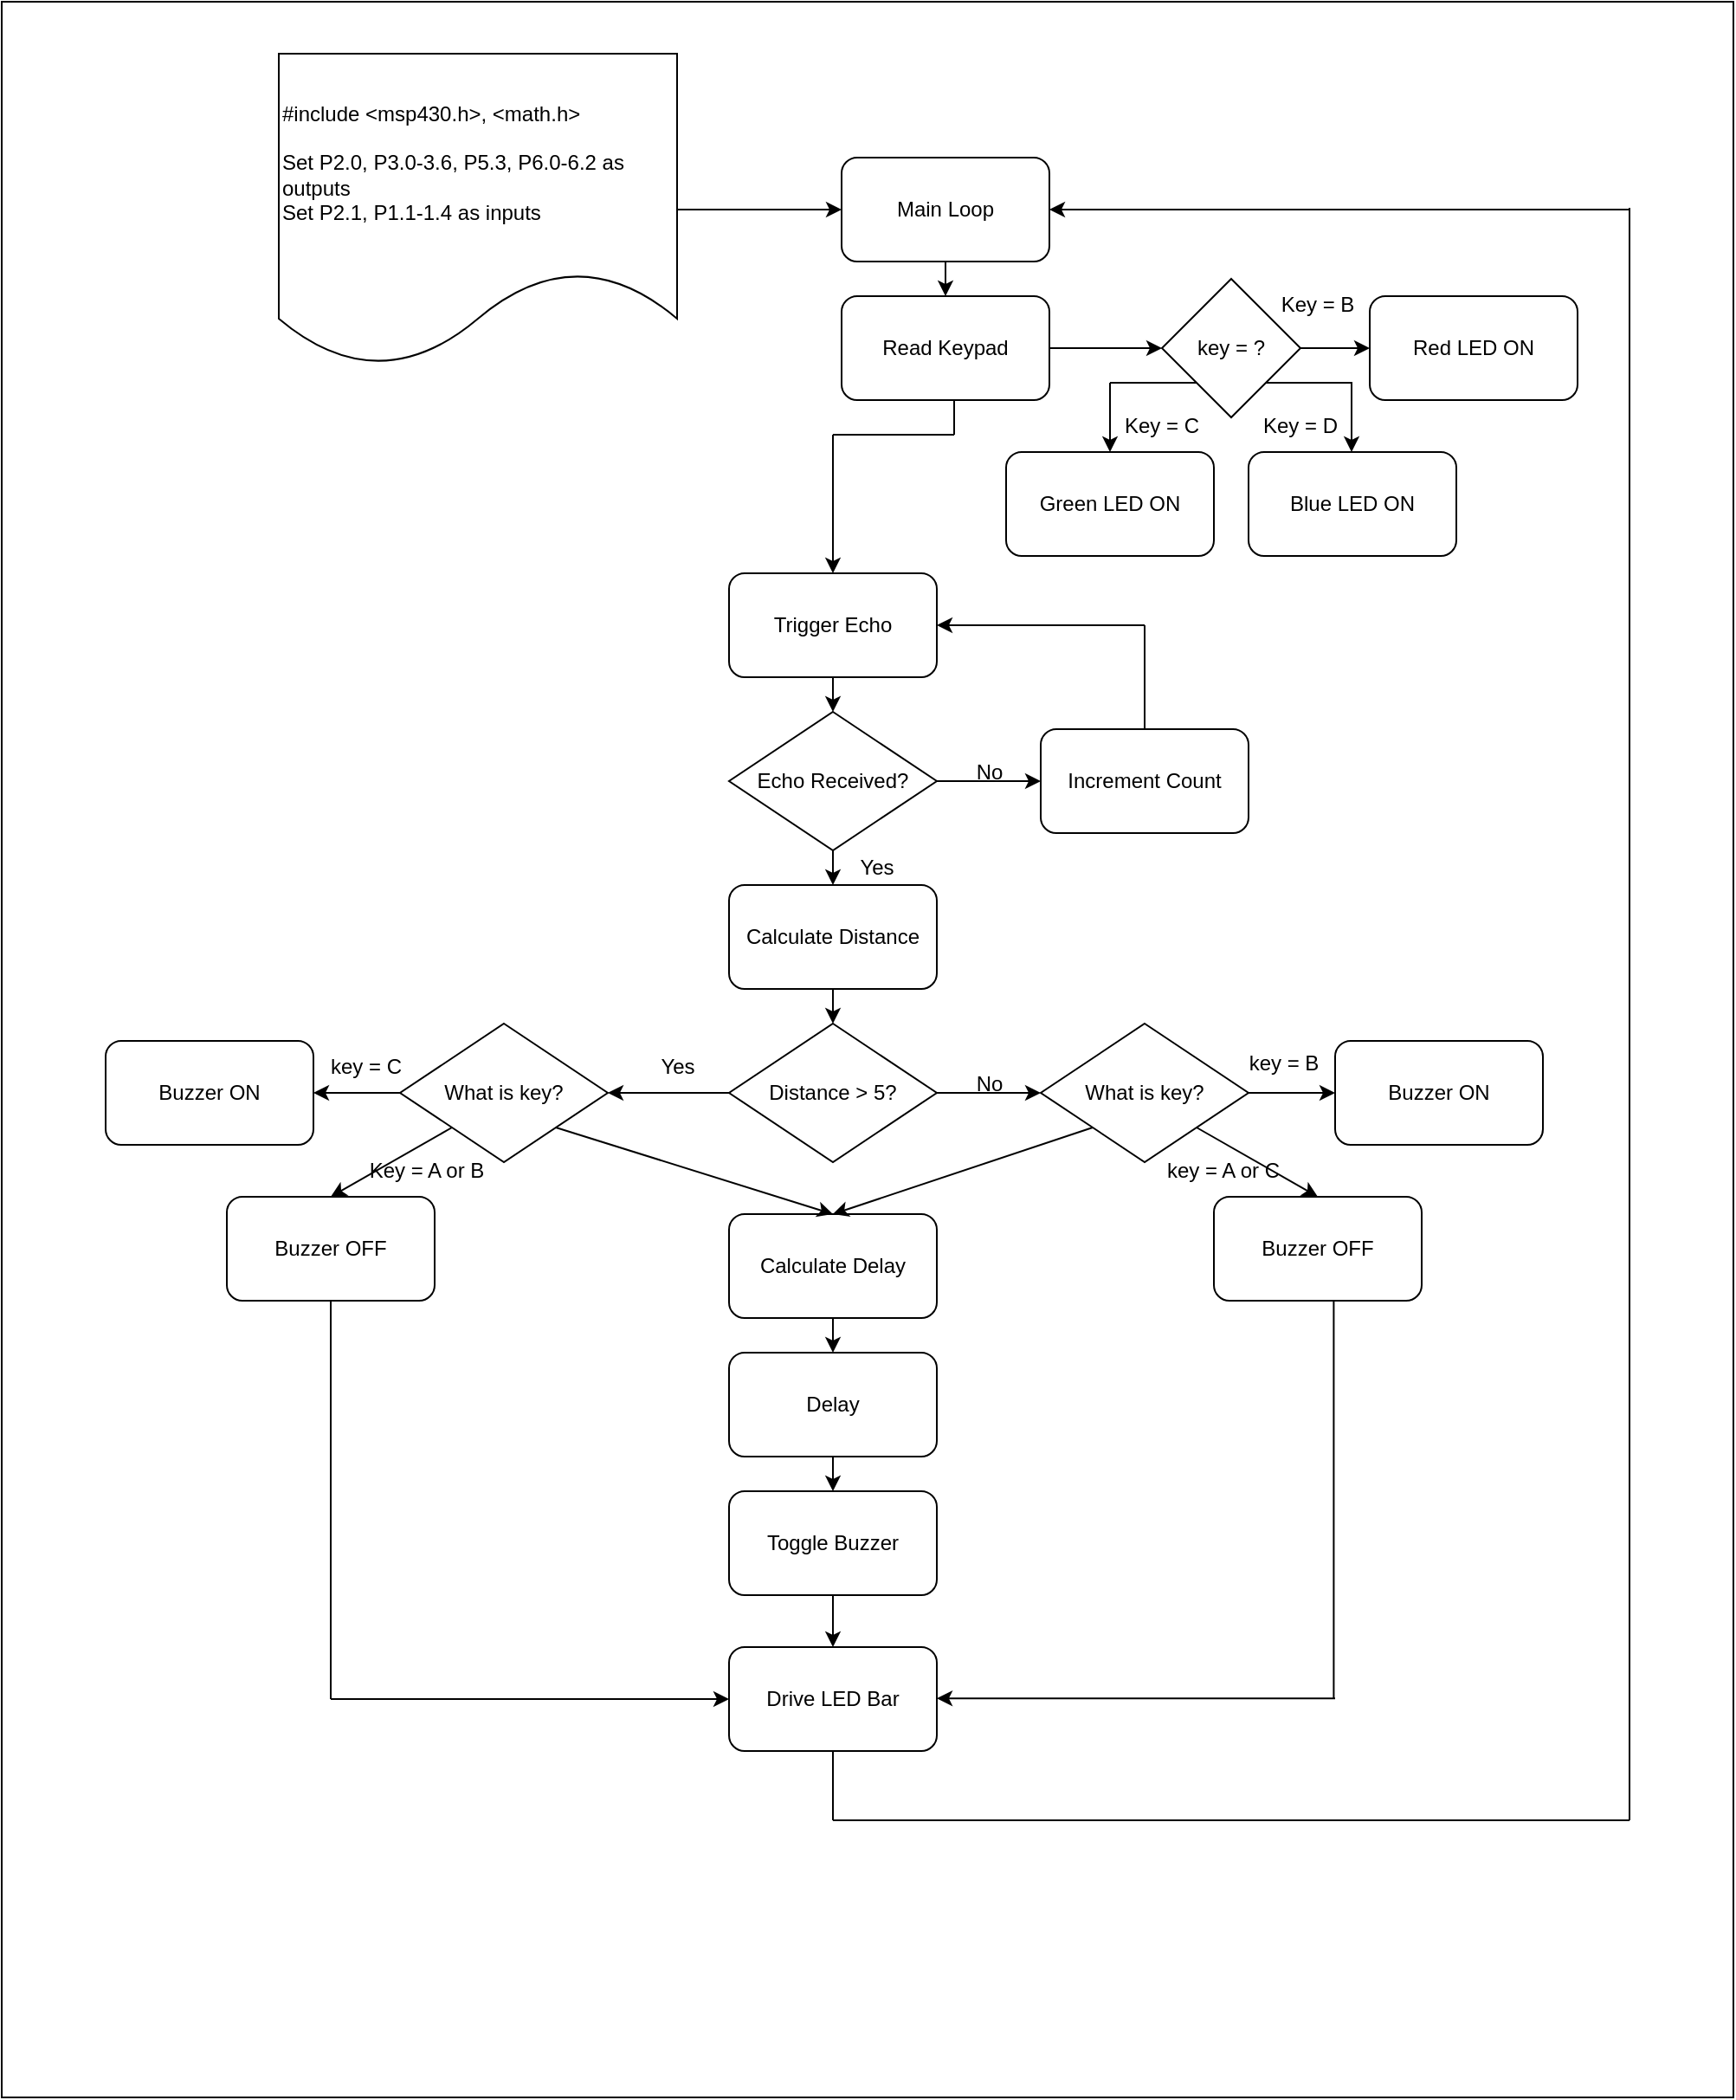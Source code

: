 <mxfile version="26.0.9">
  <diagram name="Page-1" id="qoiOIPHy6ti_OVRE3UIZ">
    <mxGraphModel dx="2401" dy="1062" grid="1" gridSize="10" guides="1" tooltips="1" connect="1" arrows="1" fold="1" page="1" pageScale="1" pageWidth="850" pageHeight="1100" math="0" shadow="0">
      <root>
        <mxCell id="0" />
        <mxCell id="1" parent="0" />
        <mxCell id="RPcu0X67-Fc-buNzQXgX-81" value="" style="rounded=0;whiteSpace=wrap;html=1;movable=0;resizable=0;rotatable=0;deletable=0;editable=0;locked=1;connectable=0;" vertex="1" parent="1">
          <mxGeometry x="-60" y="50" width="1000" height="1210" as="geometry" />
        </mxCell>
        <mxCell id="RPcu0X67-Fc-buNzQXgX-3" style="edgeStyle=orthogonalEdgeStyle;rounded=0;orthogonalLoop=1;jettySize=auto;html=1;entryX=0;entryY=0.5;entryDx=0;entryDy=0;" edge="1" parent="1" source="RPcu0X67-Fc-buNzQXgX-1" target="RPcu0X67-Fc-buNzQXgX-2">
          <mxGeometry relative="1" as="geometry" />
        </mxCell>
        <mxCell id="RPcu0X67-Fc-buNzQXgX-1" value="&lt;div&gt;#include &amp;lt;msp430.h&amp;gt;, &amp;lt;math.h&amp;gt;&lt;/div&gt;&lt;div&gt;&lt;br&gt;&lt;/div&gt;Set P2.0, P3.0-3.6, P5.3, P6.0-6.2 as outputs&lt;div&gt;Set P2.1, P1.1-1.4 as inputs&lt;/div&gt;" style="shape=document;whiteSpace=wrap;html=1;boundedLbl=1;align=left;" vertex="1" parent="1">
          <mxGeometry x="100" y="80" width="230" height="180" as="geometry" />
        </mxCell>
        <mxCell id="RPcu0X67-Fc-buNzQXgX-9" style="edgeStyle=orthogonalEdgeStyle;rounded=0;orthogonalLoop=1;jettySize=auto;html=1;exitX=0.5;exitY=1;exitDx=0;exitDy=0;entryX=0.5;entryY=0;entryDx=0;entryDy=0;" edge="1" parent="1" source="RPcu0X67-Fc-buNzQXgX-2" target="RPcu0X67-Fc-buNzQXgX-4">
          <mxGeometry relative="1" as="geometry" />
        </mxCell>
        <mxCell id="RPcu0X67-Fc-buNzQXgX-2" value="Main Loop" style="rounded=1;whiteSpace=wrap;html=1;" vertex="1" parent="1">
          <mxGeometry x="425" y="140" width="120" height="60" as="geometry" />
        </mxCell>
        <mxCell id="RPcu0X67-Fc-buNzQXgX-8" style="edgeStyle=orthogonalEdgeStyle;rounded=0;orthogonalLoop=1;jettySize=auto;html=1;entryX=0;entryY=0.5;entryDx=0;entryDy=0;" edge="1" parent="1" source="RPcu0X67-Fc-buNzQXgX-4" target="RPcu0X67-Fc-buNzQXgX-6">
          <mxGeometry relative="1" as="geometry" />
        </mxCell>
        <mxCell id="RPcu0X67-Fc-buNzQXgX-4" value="Read Keypad" style="rounded=1;whiteSpace=wrap;html=1;" vertex="1" parent="1">
          <mxGeometry x="425" y="220" width="120" height="60" as="geometry" />
        </mxCell>
        <mxCell id="RPcu0X67-Fc-buNzQXgX-35" style="edgeStyle=orthogonalEdgeStyle;rounded=0;orthogonalLoop=1;jettySize=auto;html=1;exitX=0.5;exitY=1;exitDx=0;exitDy=0;entryX=0.5;entryY=0;entryDx=0;entryDy=0;" edge="1" parent="1" source="RPcu0X67-Fc-buNzQXgX-5" target="RPcu0X67-Fc-buNzQXgX-30">
          <mxGeometry relative="1" as="geometry" />
        </mxCell>
        <mxCell id="RPcu0X67-Fc-buNzQXgX-5" value="Trigger Echo" style="rounded=1;whiteSpace=wrap;html=1;" vertex="1" parent="1">
          <mxGeometry x="360" y="380" width="120" height="60" as="geometry" />
        </mxCell>
        <mxCell id="RPcu0X67-Fc-buNzQXgX-19" style="edgeStyle=orthogonalEdgeStyle;rounded=0;orthogonalLoop=1;jettySize=auto;html=1;exitX=1;exitY=0.5;exitDx=0;exitDy=0;entryX=0;entryY=0.5;entryDx=0;entryDy=0;" edge="1" parent="1" source="RPcu0X67-Fc-buNzQXgX-6" target="RPcu0X67-Fc-buNzQXgX-10">
          <mxGeometry relative="1" as="geometry" />
        </mxCell>
        <mxCell id="RPcu0X67-Fc-buNzQXgX-6" value="key = ?" style="rhombus;whiteSpace=wrap;html=1;" vertex="1" parent="1">
          <mxGeometry x="610" y="210" width="80" height="80" as="geometry" />
        </mxCell>
        <mxCell id="RPcu0X67-Fc-buNzQXgX-10" value="Red LED ON" style="rounded=1;whiteSpace=wrap;html=1;" vertex="1" parent="1">
          <mxGeometry x="730" y="220" width="120" height="60" as="geometry" />
        </mxCell>
        <mxCell id="RPcu0X67-Fc-buNzQXgX-11" value="Blue LED ON" style="rounded=1;whiteSpace=wrap;html=1;" vertex="1" parent="1">
          <mxGeometry x="660" y="310" width="120" height="60" as="geometry" />
        </mxCell>
        <mxCell id="RPcu0X67-Fc-buNzQXgX-12" value="Green LED ON" style="rounded=1;whiteSpace=wrap;html=1;" vertex="1" parent="1">
          <mxGeometry x="520" y="310" width="120" height="60" as="geometry" />
        </mxCell>
        <mxCell id="RPcu0X67-Fc-buNzQXgX-15" value="" style="endArrow=none;html=1;rounded=0;" edge="1" parent="1">
          <mxGeometry width="50" height="50" relative="1" as="geometry">
            <mxPoint x="580" y="270" as="sourcePoint" />
            <mxPoint x="630" y="270" as="targetPoint" />
          </mxGeometry>
        </mxCell>
        <mxCell id="RPcu0X67-Fc-buNzQXgX-16" value="" style="endArrow=classic;html=1;rounded=0;entryX=0.5;entryY=0;entryDx=0;entryDy=0;" edge="1" parent="1" target="RPcu0X67-Fc-buNzQXgX-12">
          <mxGeometry width="50" height="50" relative="1" as="geometry">
            <mxPoint x="580" y="270" as="sourcePoint" />
            <mxPoint x="630" y="220" as="targetPoint" />
          </mxGeometry>
        </mxCell>
        <mxCell id="RPcu0X67-Fc-buNzQXgX-17" value="" style="endArrow=none;html=1;rounded=0;" edge="1" parent="1">
          <mxGeometry width="50" height="50" relative="1" as="geometry">
            <mxPoint x="670" y="270" as="sourcePoint" />
            <mxPoint x="720" y="270" as="targetPoint" />
          </mxGeometry>
        </mxCell>
        <mxCell id="RPcu0X67-Fc-buNzQXgX-18" value="" style="endArrow=classic;html=1;rounded=0;entryX=0.5;entryY=0;entryDx=0;entryDy=0;" edge="1" parent="1">
          <mxGeometry width="50" height="50" relative="1" as="geometry">
            <mxPoint x="719.5" y="270" as="sourcePoint" />
            <mxPoint x="719.5" y="310" as="targetPoint" />
          </mxGeometry>
        </mxCell>
        <mxCell id="RPcu0X67-Fc-buNzQXgX-22" value="Key = B" style="text;html=1;align=center;verticalAlign=middle;whiteSpace=wrap;rounded=0;" vertex="1" parent="1">
          <mxGeometry x="670" y="210" width="60" height="30" as="geometry" />
        </mxCell>
        <mxCell id="RPcu0X67-Fc-buNzQXgX-23" value="Key = C" style="text;html=1;align=center;verticalAlign=middle;whiteSpace=wrap;rounded=0;" vertex="1" parent="1">
          <mxGeometry x="580" y="280" width="60" height="30" as="geometry" />
        </mxCell>
        <mxCell id="RPcu0X67-Fc-buNzQXgX-24" value="Key = D" style="text;html=1;align=center;verticalAlign=middle;whiteSpace=wrap;rounded=0;" vertex="1" parent="1">
          <mxGeometry x="660" y="280" width="60" height="30" as="geometry" />
        </mxCell>
        <mxCell id="RPcu0X67-Fc-buNzQXgX-26" value="" style="endArrow=none;html=1;rounded=0;" edge="1" parent="1">
          <mxGeometry width="50" height="50" relative="1" as="geometry">
            <mxPoint x="490" y="300" as="sourcePoint" />
            <mxPoint x="490" y="280" as="targetPoint" />
          </mxGeometry>
        </mxCell>
        <mxCell id="RPcu0X67-Fc-buNzQXgX-27" value="" style="endArrow=none;html=1;rounded=0;" edge="1" parent="1">
          <mxGeometry width="50" height="50" relative="1" as="geometry">
            <mxPoint x="420" y="300" as="sourcePoint" />
            <mxPoint x="490" y="300" as="targetPoint" />
          </mxGeometry>
        </mxCell>
        <mxCell id="RPcu0X67-Fc-buNzQXgX-29" value="" style="endArrow=classic;html=1;rounded=0;entryX=0.5;entryY=0;entryDx=0;entryDy=0;" edge="1" parent="1" target="RPcu0X67-Fc-buNzQXgX-5">
          <mxGeometry width="50" height="50" relative="1" as="geometry">
            <mxPoint x="420" y="300" as="sourcePoint" />
            <mxPoint x="380" y="320" as="targetPoint" />
          </mxGeometry>
        </mxCell>
        <mxCell id="RPcu0X67-Fc-buNzQXgX-32" style="edgeStyle=orthogonalEdgeStyle;rounded=0;orthogonalLoop=1;jettySize=auto;html=1;exitX=1;exitY=0.5;exitDx=0;exitDy=0;entryX=0;entryY=0.5;entryDx=0;entryDy=0;" edge="1" parent="1" source="RPcu0X67-Fc-buNzQXgX-30" target="RPcu0X67-Fc-buNzQXgX-31">
          <mxGeometry relative="1" as="geometry" />
        </mxCell>
        <mxCell id="RPcu0X67-Fc-buNzQXgX-38" style="edgeStyle=orthogonalEdgeStyle;rounded=0;orthogonalLoop=1;jettySize=auto;html=1;exitX=0.5;exitY=1;exitDx=0;exitDy=0;entryX=0.5;entryY=0;entryDx=0;entryDy=0;" edge="1" parent="1" source="RPcu0X67-Fc-buNzQXgX-30" target="RPcu0X67-Fc-buNzQXgX-37">
          <mxGeometry relative="1" as="geometry" />
        </mxCell>
        <mxCell id="RPcu0X67-Fc-buNzQXgX-30" value="Echo Received?" style="rhombus;whiteSpace=wrap;html=1;" vertex="1" parent="1">
          <mxGeometry x="360" y="460" width="120" height="80" as="geometry" />
        </mxCell>
        <mxCell id="RPcu0X67-Fc-buNzQXgX-31" value="Increment Count" style="rounded=1;whiteSpace=wrap;html=1;" vertex="1" parent="1">
          <mxGeometry x="540" y="470" width="120" height="60" as="geometry" />
        </mxCell>
        <mxCell id="RPcu0X67-Fc-buNzQXgX-33" value="" style="endArrow=none;html=1;rounded=0;" edge="1" parent="1">
          <mxGeometry width="50" height="50" relative="1" as="geometry">
            <mxPoint x="600" y="470" as="sourcePoint" />
            <mxPoint x="600" y="410" as="targetPoint" />
          </mxGeometry>
        </mxCell>
        <mxCell id="RPcu0X67-Fc-buNzQXgX-34" value="" style="endArrow=classic;html=1;rounded=0;entryX=1;entryY=0.5;entryDx=0;entryDy=0;" edge="1" parent="1" target="RPcu0X67-Fc-buNzQXgX-5">
          <mxGeometry width="50" height="50" relative="1" as="geometry">
            <mxPoint x="600" y="410" as="sourcePoint" />
            <mxPoint x="650" y="360" as="targetPoint" />
          </mxGeometry>
        </mxCell>
        <mxCell id="RPcu0X67-Fc-buNzQXgX-36" value="No" style="text;html=1;align=center;verticalAlign=middle;resizable=0;points=[];autosize=1;strokeColor=none;fillColor=none;" vertex="1" parent="1">
          <mxGeometry x="490" y="480" width="40" height="30" as="geometry" />
        </mxCell>
        <mxCell id="RPcu0X67-Fc-buNzQXgX-41" style="edgeStyle=orthogonalEdgeStyle;rounded=0;orthogonalLoop=1;jettySize=auto;html=1;exitX=0.5;exitY=1;exitDx=0;exitDy=0;entryX=0.5;entryY=0;entryDx=0;entryDy=0;" edge="1" parent="1" source="RPcu0X67-Fc-buNzQXgX-37" target="RPcu0X67-Fc-buNzQXgX-40">
          <mxGeometry relative="1" as="geometry" />
        </mxCell>
        <mxCell id="RPcu0X67-Fc-buNzQXgX-37" value="Calculate Distance" style="rounded=1;whiteSpace=wrap;html=1;" vertex="1" parent="1">
          <mxGeometry x="360" y="560" width="120" height="60" as="geometry" />
        </mxCell>
        <mxCell id="RPcu0X67-Fc-buNzQXgX-39" value="Yes" style="text;html=1;align=center;verticalAlign=middle;resizable=0;points=[];autosize=1;strokeColor=none;fillColor=none;" vertex="1" parent="1">
          <mxGeometry x="425" y="535" width="40" height="30" as="geometry" />
        </mxCell>
        <mxCell id="RPcu0X67-Fc-buNzQXgX-44" style="edgeStyle=orthogonalEdgeStyle;rounded=0;orthogonalLoop=1;jettySize=auto;html=1;exitX=0;exitY=0.5;exitDx=0;exitDy=0;entryX=1;entryY=0.5;entryDx=0;entryDy=0;" edge="1" parent="1" source="RPcu0X67-Fc-buNzQXgX-40" target="RPcu0X67-Fc-buNzQXgX-42">
          <mxGeometry relative="1" as="geometry" />
        </mxCell>
        <mxCell id="RPcu0X67-Fc-buNzQXgX-45" style="edgeStyle=orthogonalEdgeStyle;rounded=0;orthogonalLoop=1;jettySize=auto;html=1;exitX=1;exitY=0.5;exitDx=0;exitDy=0;entryX=0;entryY=0.5;entryDx=0;entryDy=0;" edge="1" parent="1" source="RPcu0X67-Fc-buNzQXgX-40" target="RPcu0X67-Fc-buNzQXgX-43">
          <mxGeometry relative="1" as="geometry" />
        </mxCell>
        <mxCell id="RPcu0X67-Fc-buNzQXgX-40" value="Distance &amp;gt; 5?" style="rhombus;whiteSpace=wrap;html=1;" vertex="1" parent="1">
          <mxGeometry x="360" y="640" width="120" height="80" as="geometry" />
        </mxCell>
        <mxCell id="RPcu0X67-Fc-buNzQXgX-50" style="edgeStyle=orthogonalEdgeStyle;rounded=0;orthogonalLoop=1;jettySize=auto;html=1;exitX=0;exitY=0.5;exitDx=0;exitDy=0;entryX=1;entryY=0.5;entryDx=0;entryDy=0;" edge="1" parent="1" source="RPcu0X67-Fc-buNzQXgX-42" target="RPcu0X67-Fc-buNzQXgX-48">
          <mxGeometry relative="1" as="geometry" />
        </mxCell>
        <mxCell id="RPcu0X67-Fc-buNzQXgX-42" value="What is key?" style="rhombus;whiteSpace=wrap;html=1;" vertex="1" parent="1">
          <mxGeometry x="170" y="640" width="120" height="80" as="geometry" />
        </mxCell>
        <mxCell id="RPcu0X67-Fc-buNzQXgX-51" style="edgeStyle=orthogonalEdgeStyle;rounded=0;orthogonalLoop=1;jettySize=auto;html=1;exitX=1;exitY=0.5;exitDx=0;exitDy=0;entryX=0;entryY=0.5;entryDx=0;entryDy=0;" edge="1" parent="1" source="RPcu0X67-Fc-buNzQXgX-43" target="RPcu0X67-Fc-buNzQXgX-49">
          <mxGeometry relative="1" as="geometry" />
        </mxCell>
        <mxCell id="RPcu0X67-Fc-buNzQXgX-43" value="What is key?" style="rhombus;whiteSpace=wrap;html=1;" vertex="1" parent="1">
          <mxGeometry x="540" y="640" width="120" height="80" as="geometry" />
        </mxCell>
        <mxCell id="RPcu0X67-Fc-buNzQXgX-46" value="Yes" style="text;html=1;align=center;verticalAlign=middle;resizable=0;points=[];autosize=1;strokeColor=none;fillColor=none;" vertex="1" parent="1">
          <mxGeometry x="310" y="650" width="40" height="30" as="geometry" />
        </mxCell>
        <mxCell id="RPcu0X67-Fc-buNzQXgX-47" value="No" style="text;html=1;align=center;verticalAlign=middle;resizable=0;points=[];autosize=1;strokeColor=none;fillColor=none;" vertex="1" parent="1">
          <mxGeometry x="490" y="660" width="40" height="30" as="geometry" />
        </mxCell>
        <mxCell id="RPcu0X67-Fc-buNzQXgX-48" value="Buzzer ON" style="rounded=1;whiteSpace=wrap;html=1;" vertex="1" parent="1">
          <mxGeometry y="650" width="120" height="60" as="geometry" />
        </mxCell>
        <mxCell id="RPcu0X67-Fc-buNzQXgX-49" value="Buzzer ON" style="rounded=1;whiteSpace=wrap;html=1;" vertex="1" parent="1">
          <mxGeometry x="710" y="650" width="120" height="60" as="geometry" />
        </mxCell>
        <mxCell id="RPcu0X67-Fc-buNzQXgX-52" value="Buzzer OFF" style="rounded=1;whiteSpace=wrap;html=1;" vertex="1" parent="1">
          <mxGeometry x="70" y="740" width="120" height="60" as="geometry" />
        </mxCell>
        <mxCell id="RPcu0X67-Fc-buNzQXgX-53" value="Buzzer OFF" style="rounded=1;whiteSpace=wrap;html=1;" vertex="1" parent="1">
          <mxGeometry x="640" y="740" width="120" height="60" as="geometry" />
        </mxCell>
        <mxCell id="RPcu0X67-Fc-buNzQXgX-54" value="key = B" style="text;html=1;align=center;verticalAlign=middle;resizable=0;points=[];autosize=1;strokeColor=none;fillColor=none;" vertex="1" parent="1">
          <mxGeometry x="650" y="648" width="60" height="30" as="geometry" />
        </mxCell>
        <mxCell id="RPcu0X67-Fc-buNzQXgX-55" value="key = C" style="text;html=1;align=center;verticalAlign=middle;resizable=0;points=[];autosize=1;strokeColor=none;fillColor=none;" vertex="1" parent="1">
          <mxGeometry x="120" y="650" width="60" height="30" as="geometry" />
        </mxCell>
        <mxCell id="RPcu0X67-Fc-buNzQXgX-56" value="Key = A or B" style="text;html=1;align=center;verticalAlign=middle;resizable=0;points=[];autosize=1;strokeColor=none;fillColor=none;" vertex="1" parent="1">
          <mxGeometry x="140" y="710" width="90" height="30" as="geometry" />
        </mxCell>
        <mxCell id="RPcu0X67-Fc-buNzQXgX-59" value="" style="endArrow=classic;html=1;rounded=0;exitX=1;exitY=1;exitDx=0;exitDy=0;entryX=0.5;entryY=0;entryDx=0;entryDy=0;" edge="1" parent="1" source="RPcu0X67-Fc-buNzQXgX-43" target="RPcu0X67-Fc-buNzQXgX-53">
          <mxGeometry width="50" height="50" relative="1" as="geometry">
            <mxPoint x="600" y="790" as="sourcePoint" />
            <mxPoint x="650" y="740" as="targetPoint" />
          </mxGeometry>
        </mxCell>
        <mxCell id="RPcu0X67-Fc-buNzQXgX-60" value="" style="endArrow=classic;html=1;rounded=0;exitX=0;exitY=1;exitDx=0;exitDy=0;entryX=0.5;entryY=0;entryDx=0;entryDy=0;" edge="1" parent="1" source="RPcu0X67-Fc-buNzQXgX-42" target="RPcu0X67-Fc-buNzQXgX-52">
          <mxGeometry width="50" height="50" relative="1" as="geometry">
            <mxPoint x="260" y="780" as="sourcePoint" />
            <mxPoint x="310" y="730" as="targetPoint" />
          </mxGeometry>
        </mxCell>
        <mxCell id="RPcu0X67-Fc-buNzQXgX-61" value="key = A or C" style="text;html=1;align=center;verticalAlign=middle;resizable=0;points=[];autosize=1;strokeColor=none;fillColor=none;" vertex="1" parent="1">
          <mxGeometry x="600" y="710" width="90" height="30" as="geometry" />
        </mxCell>
        <mxCell id="RPcu0X67-Fc-buNzQXgX-68" style="edgeStyle=orthogonalEdgeStyle;rounded=0;orthogonalLoop=1;jettySize=auto;html=1;exitX=0.5;exitY=1;exitDx=0;exitDy=0;entryX=0.5;entryY=0;entryDx=0;entryDy=0;" edge="1" parent="1" source="RPcu0X67-Fc-buNzQXgX-63" target="RPcu0X67-Fc-buNzQXgX-66">
          <mxGeometry relative="1" as="geometry" />
        </mxCell>
        <mxCell id="RPcu0X67-Fc-buNzQXgX-63" value="Calculate Delay" style="rounded=1;whiteSpace=wrap;html=1;" vertex="1" parent="1">
          <mxGeometry x="360" y="750" width="120" height="60" as="geometry" />
        </mxCell>
        <mxCell id="RPcu0X67-Fc-buNzQXgX-64" value="" style="endArrow=classic;html=1;rounded=0;exitX=1;exitY=1;exitDx=0;exitDy=0;entryX=0.5;entryY=0;entryDx=0;entryDy=0;" edge="1" parent="1" source="RPcu0X67-Fc-buNzQXgX-42" target="RPcu0X67-Fc-buNzQXgX-63">
          <mxGeometry width="50" height="50" relative="1" as="geometry">
            <mxPoint x="280" y="770" as="sourcePoint" />
            <mxPoint x="330" y="720" as="targetPoint" />
          </mxGeometry>
        </mxCell>
        <mxCell id="RPcu0X67-Fc-buNzQXgX-65" value="" style="endArrow=classic;html=1;rounded=0;exitX=0;exitY=1;exitDx=0;exitDy=0;entryX=0.5;entryY=0;entryDx=0;entryDy=0;" edge="1" parent="1" source="RPcu0X67-Fc-buNzQXgX-43" target="RPcu0X67-Fc-buNzQXgX-63">
          <mxGeometry width="50" height="50" relative="1" as="geometry">
            <mxPoint x="510" y="870" as="sourcePoint" />
            <mxPoint x="560" y="820" as="targetPoint" />
          </mxGeometry>
        </mxCell>
        <mxCell id="RPcu0X67-Fc-buNzQXgX-69" style="edgeStyle=orthogonalEdgeStyle;rounded=0;orthogonalLoop=1;jettySize=auto;html=1;exitX=0.5;exitY=1;exitDx=0;exitDy=0;entryX=0.5;entryY=0;entryDx=0;entryDy=0;" edge="1" parent="1" source="RPcu0X67-Fc-buNzQXgX-66" target="RPcu0X67-Fc-buNzQXgX-67">
          <mxGeometry relative="1" as="geometry" />
        </mxCell>
        <mxCell id="RPcu0X67-Fc-buNzQXgX-66" value="Delay" style="rounded=1;whiteSpace=wrap;html=1;" vertex="1" parent="1">
          <mxGeometry x="360" y="830" width="120" height="60" as="geometry" />
        </mxCell>
        <mxCell id="RPcu0X67-Fc-buNzQXgX-73" style="edgeStyle=orthogonalEdgeStyle;rounded=0;orthogonalLoop=1;jettySize=auto;html=1;exitX=0.5;exitY=1;exitDx=0;exitDy=0;entryX=0.5;entryY=0;entryDx=0;entryDy=0;" edge="1" parent="1" source="RPcu0X67-Fc-buNzQXgX-67" target="RPcu0X67-Fc-buNzQXgX-72">
          <mxGeometry relative="1" as="geometry" />
        </mxCell>
        <mxCell id="RPcu0X67-Fc-buNzQXgX-67" value="Toggle Buzzer" style="rounded=1;whiteSpace=wrap;html=1;" vertex="1" parent="1">
          <mxGeometry x="360" y="910" width="120" height="60" as="geometry" />
        </mxCell>
        <mxCell id="RPcu0X67-Fc-buNzQXgX-70" value="" style="endArrow=none;html=1;rounded=0;" edge="1" parent="1">
          <mxGeometry width="50" height="50" relative="1" as="geometry">
            <mxPoint x="130" y="1030" as="sourcePoint" />
            <mxPoint x="130" y="800" as="targetPoint" />
          </mxGeometry>
        </mxCell>
        <mxCell id="RPcu0X67-Fc-buNzQXgX-72" value="Drive LED Bar" style="rounded=1;whiteSpace=wrap;html=1;" vertex="1" parent="1">
          <mxGeometry x="360" y="1000" width="120" height="60" as="geometry" />
        </mxCell>
        <mxCell id="RPcu0X67-Fc-buNzQXgX-74" value="" style="endArrow=classic;html=1;rounded=0;entryX=0;entryY=0.5;entryDx=0;entryDy=0;" edge="1" parent="1" target="RPcu0X67-Fc-buNzQXgX-72">
          <mxGeometry width="50" height="50" relative="1" as="geometry">
            <mxPoint x="130" y="1030" as="sourcePoint" />
            <mxPoint x="180" y="980" as="targetPoint" />
          </mxGeometry>
        </mxCell>
        <mxCell id="RPcu0X67-Fc-buNzQXgX-75" value="" style="endArrow=none;html=1;rounded=0;" edge="1" parent="1">
          <mxGeometry width="50" height="50" relative="1" as="geometry">
            <mxPoint x="709.2" y="1030" as="sourcePoint" />
            <mxPoint x="709.2" y="800" as="targetPoint" />
          </mxGeometry>
        </mxCell>
        <mxCell id="RPcu0X67-Fc-buNzQXgX-76" value="" style="endArrow=classic;html=1;rounded=0;entryX=0;entryY=0.5;entryDx=0;entryDy=0;" edge="1" parent="1">
          <mxGeometry width="50" height="50" relative="1" as="geometry">
            <mxPoint x="710" y="1029.6" as="sourcePoint" />
            <mxPoint x="480" y="1029.6" as="targetPoint" />
          </mxGeometry>
        </mxCell>
        <mxCell id="RPcu0X67-Fc-buNzQXgX-77" value="" style="endArrow=none;html=1;rounded=0;" edge="1" parent="1">
          <mxGeometry width="50" height="50" relative="1" as="geometry">
            <mxPoint x="420" y="1100" as="sourcePoint" />
            <mxPoint x="420" y="1060" as="targetPoint" />
          </mxGeometry>
        </mxCell>
        <mxCell id="RPcu0X67-Fc-buNzQXgX-78" value="" style="endArrow=none;html=1;rounded=0;" edge="1" parent="1">
          <mxGeometry width="50" height="50" relative="1" as="geometry">
            <mxPoint x="420" y="1100" as="sourcePoint" />
            <mxPoint x="880" y="1100" as="targetPoint" />
          </mxGeometry>
        </mxCell>
        <mxCell id="RPcu0X67-Fc-buNzQXgX-79" value="" style="endArrow=none;html=1;rounded=0;" edge="1" parent="1">
          <mxGeometry width="50" height="50" relative="1" as="geometry">
            <mxPoint x="880" y="1100" as="sourcePoint" />
            <mxPoint x="880" y="169" as="targetPoint" />
          </mxGeometry>
        </mxCell>
        <mxCell id="RPcu0X67-Fc-buNzQXgX-80" value="" style="endArrow=classic;html=1;rounded=0;entryX=1;entryY=0.5;entryDx=0;entryDy=0;" edge="1" parent="1" target="RPcu0X67-Fc-buNzQXgX-2">
          <mxGeometry width="50" height="50" relative="1" as="geometry">
            <mxPoint x="880" y="170" as="sourcePoint" />
            <mxPoint x="930" y="120" as="targetPoint" />
          </mxGeometry>
        </mxCell>
      </root>
    </mxGraphModel>
  </diagram>
</mxfile>
